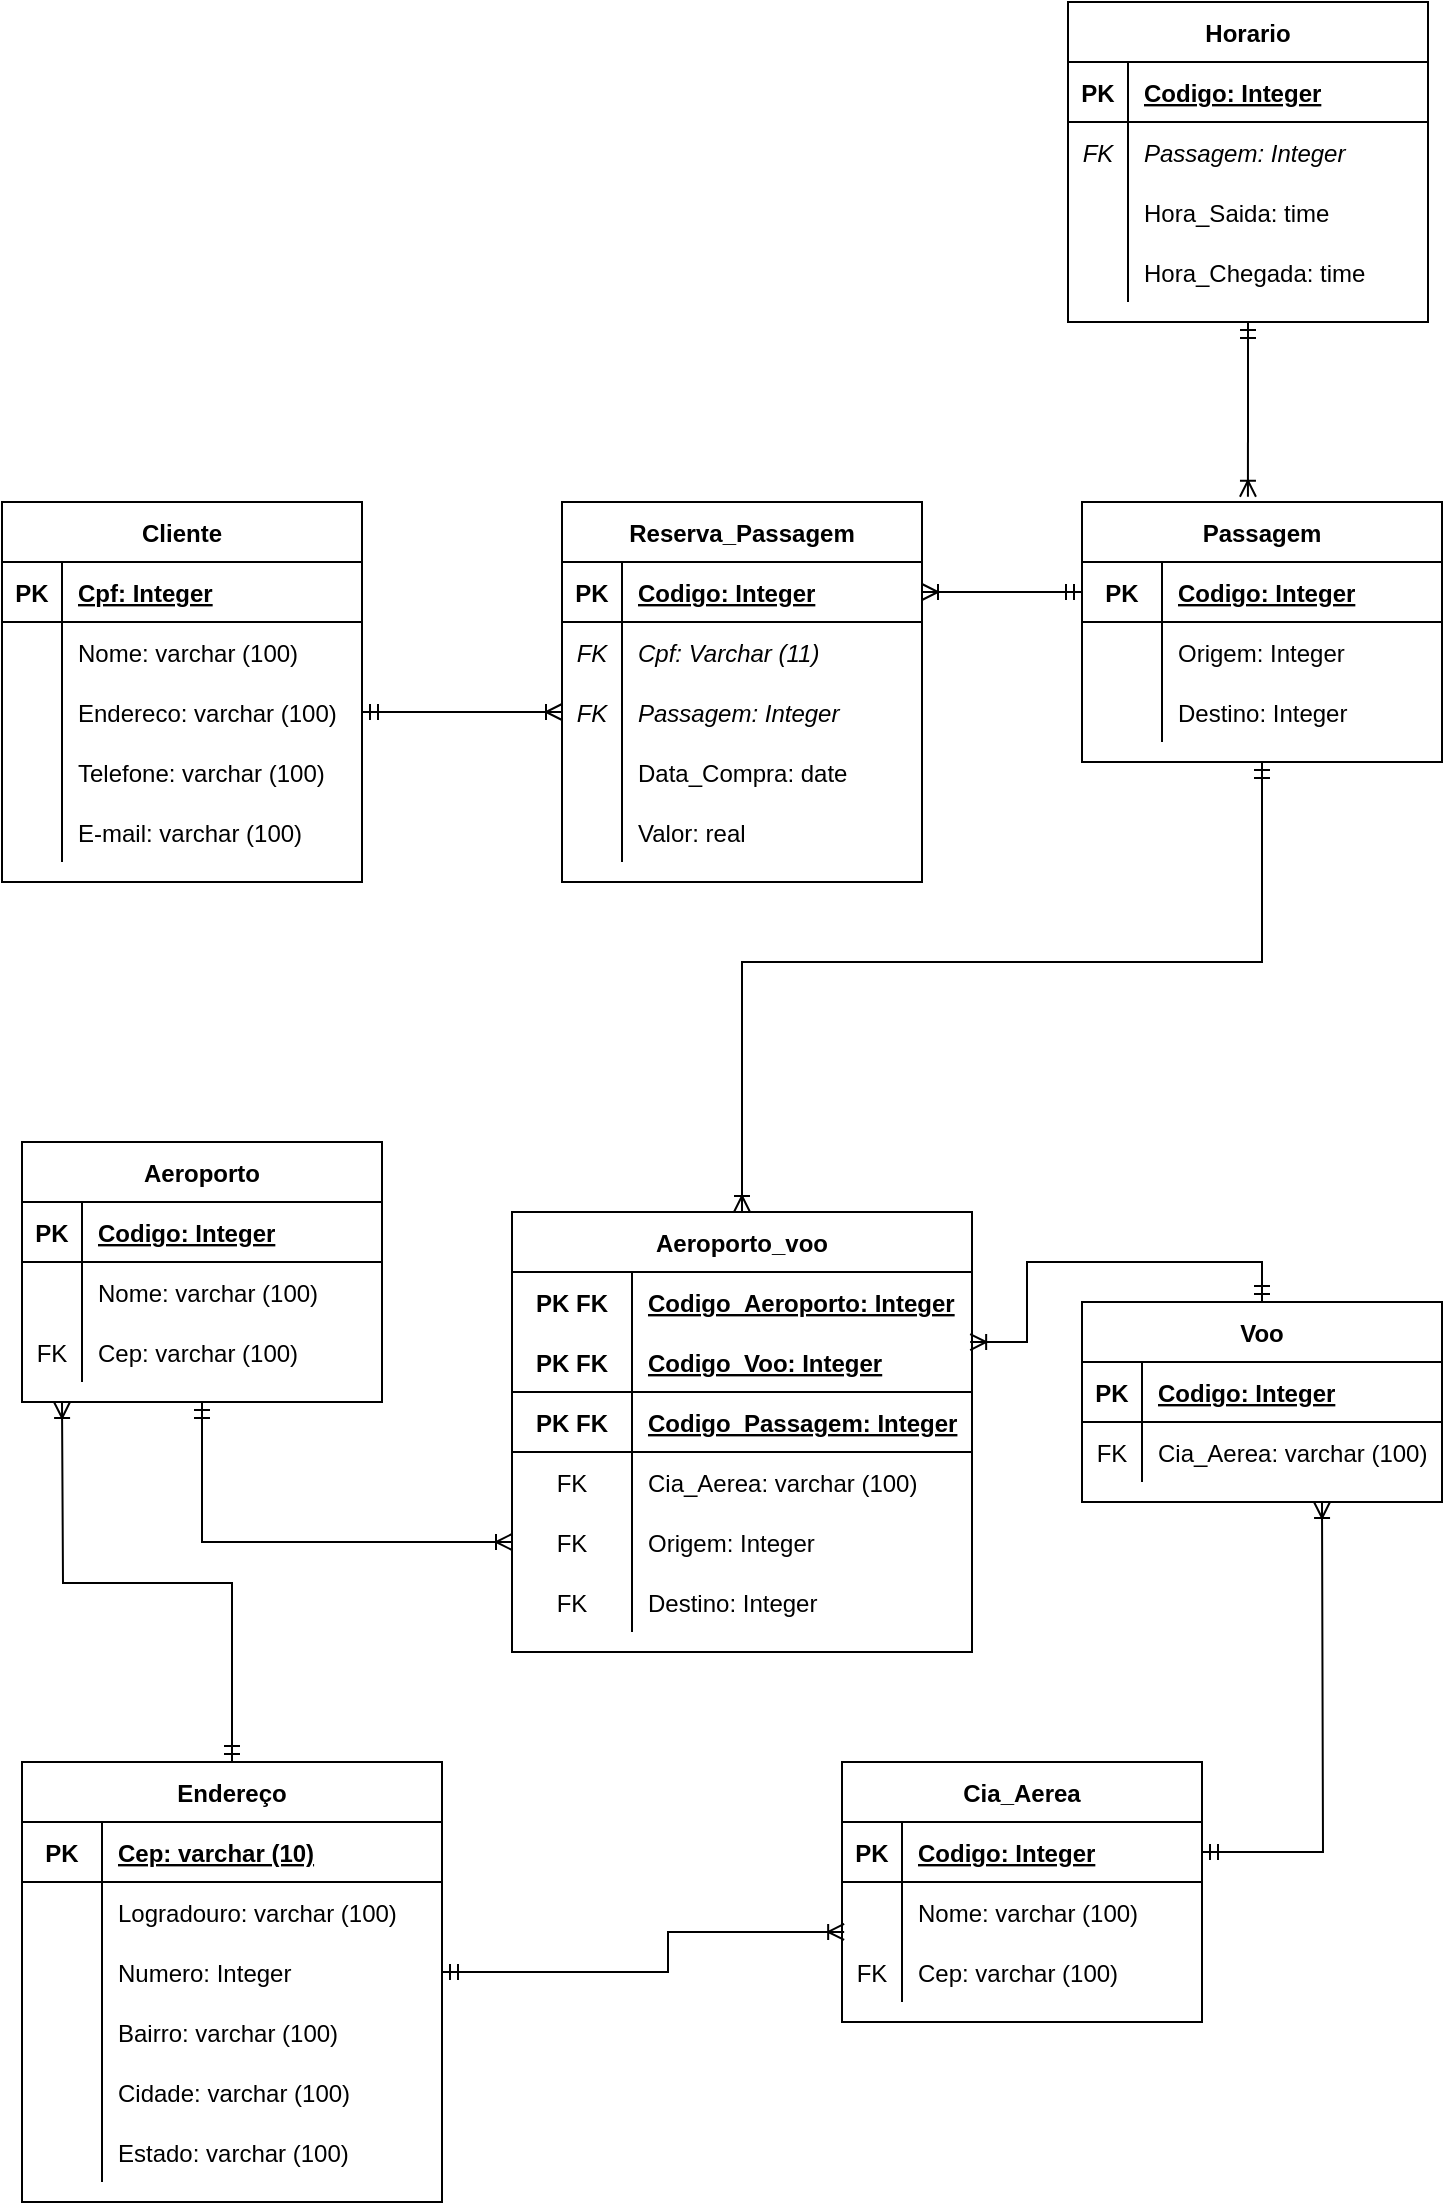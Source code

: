<mxfile version="14.2.7" type="device"><diagram id="qGP-fMp1mpoKf0gjPyIG" name="Page-1"><mxGraphModel dx="1769" dy="476" grid="1" gridSize="10" guides="1" tooltips="1" connect="1" arrows="1" fold="1" page="1" pageScale="1" pageWidth="827" pageHeight="1169" math="0" shadow="0"><root><mxCell id="0"/><mxCell id="1" parent="0"/><mxCell id="ndiNDIS5pH1Nnw9Eq-Rt-1" value="Cliente" style="shape=table;startSize=30;container=1;collapsible=1;childLayout=tableLayout;fixedRows=1;rowLines=0;fontStyle=1;align=center;resizeLast=1;" vertex="1" parent="1"><mxGeometry x="-793" y="300" width="180" height="190" as="geometry"/></mxCell><mxCell id="ndiNDIS5pH1Nnw9Eq-Rt-2" value="" style="shape=partialRectangle;collapsible=0;dropTarget=0;pointerEvents=0;fillColor=none;top=0;left=0;bottom=1;right=0;points=[[0,0.5],[1,0.5]];portConstraint=eastwest;" vertex="1" parent="ndiNDIS5pH1Nnw9Eq-Rt-1"><mxGeometry y="30" width="180" height="30" as="geometry"/></mxCell><mxCell id="ndiNDIS5pH1Nnw9Eq-Rt-3" value="PK" style="shape=partialRectangle;connectable=0;fillColor=none;top=0;left=0;bottom=0;right=0;fontStyle=1;overflow=hidden;" vertex="1" parent="ndiNDIS5pH1Nnw9Eq-Rt-2"><mxGeometry width="30" height="30" as="geometry"/></mxCell><mxCell id="ndiNDIS5pH1Nnw9Eq-Rt-4" value="Cpf: Integer" style="shape=partialRectangle;connectable=0;fillColor=none;top=0;left=0;bottom=0;right=0;align=left;spacingLeft=6;fontStyle=5;overflow=hidden;" vertex="1" parent="ndiNDIS5pH1Nnw9Eq-Rt-2"><mxGeometry x="30" width="150" height="30" as="geometry"/></mxCell><mxCell id="ndiNDIS5pH1Nnw9Eq-Rt-5" value="" style="shape=partialRectangle;collapsible=0;dropTarget=0;pointerEvents=0;fillColor=none;top=0;left=0;bottom=0;right=0;points=[[0,0.5],[1,0.5]];portConstraint=eastwest;" vertex="1" parent="ndiNDIS5pH1Nnw9Eq-Rt-1"><mxGeometry y="60" width="180" height="30" as="geometry"/></mxCell><mxCell id="ndiNDIS5pH1Nnw9Eq-Rt-6" value="" style="shape=partialRectangle;connectable=0;fillColor=none;top=0;left=0;bottom=0;right=0;editable=1;overflow=hidden;" vertex="1" parent="ndiNDIS5pH1Nnw9Eq-Rt-5"><mxGeometry width="30" height="30" as="geometry"/></mxCell><mxCell id="ndiNDIS5pH1Nnw9Eq-Rt-7" value="Nome: varchar (100)" style="shape=partialRectangle;connectable=0;fillColor=none;top=0;left=0;bottom=0;right=0;align=left;spacingLeft=6;overflow=hidden;" vertex="1" parent="ndiNDIS5pH1Nnw9Eq-Rt-5"><mxGeometry x="30" width="150" height="30" as="geometry"/></mxCell><mxCell id="ndiNDIS5pH1Nnw9Eq-Rt-8" value="" style="shape=partialRectangle;collapsible=0;dropTarget=0;pointerEvents=0;fillColor=none;top=0;left=0;bottom=0;right=0;points=[[0,0.5],[1,0.5]];portConstraint=eastwest;" vertex="1" parent="ndiNDIS5pH1Nnw9Eq-Rt-1"><mxGeometry y="90" width="180" height="30" as="geometry"/></mxCell><mxCell id="ndiNDIS5pH1Nnw9Eq-Rt-9" value="" style="shape=partialRectangle;connectable=0;fillColor=none;top=0;left=0;bottom=0;right=0;editable=1;overflow=hidden;" vertex="1" parent="ndiNDIS5pH1Nnw9Eq-Rt-8"><mxGeometry width="30" height="30" as="geometry"/></mxCell><mxCell id="ndiNDIS5pH1Nnw9Eq-Rt-10" value="Endereco: varchar (100)" style="shape=partialRectangle;connectable=0;fillColor=none;top=0;left=0;bottom=0;right=0;align=left;spacingLeft=6;overflow=hidden;" vertex="1" parent="ndiNDIS5pH1Nnw9Eq-Rt-8"><mxGeometry x="30" width="150" height="30" as="geometry"/></mxCell><mxCell id="ndiNDIS5pH1Nnw9Eq-Rt-11" value="" style="shape=partialRectangle;collapsible=0;dropTarget=0;pointerEvents=0;fillColor=none;top=0;left=0;bottom=0;right=0;points=[[0,0.5],[1,0.5]];portConstraint=eastwest;" vertex="1" parent="ndiNDIS5pH1Nnw9Eq-Rt-1"><mxGeometry y="120" width="180" height="30" as="geometry"/></mxCell><mxCell id="ndiNDIS5pH1Nnw9Eq-Rt-12" value="" style="shape=partialRectangle;connectable=0;fillColor=none;top=0;left=0;bottom=0;right=0;editable=1;overflow=hidden;" vertex="1" parent="ndiNDIS5pH1Nnw9Eq-Rt-11"><mxGeometry width="30" height="30" as="geometry"/></mxCell><mxCell id="ndiNDIS5pH1Nnw9Eq-Rt-13" value="Telefone: varchar (100)" style="shape=partialRectangle;connectable=0;fillColor=none;top=0;left=0;bottom=0;right=0;align=left;spacingLeft=6;overflow=hidden;" vertex="1" parent="ndiNDIS5pH1Nnw9Eq-Rt-11"><mxGeometry x="30" width="150" height="30" as="geometry"/></mxCell><mxCell id="ndiNDIS5pH1Nnw9Eq-Rt-14" value="" style="shape=partialRectangle;collapsible=0;dropTarget=0;pointerEvents=0;fillColor=none;top=0;left=0;bottom=0;right=0;points=[[0,0.5],[1,0.5]];portConstraint=eastwest;" vertex="1" parent="ndiNDIS5pH1Nnw9Eq-Rt-1"><mxGeometry y="150" width="180" height="30" as="geometry"/></mxCell><mxCell id="ndiNDIS5pH1Nnw9Eq-Rt-15" value="" style="shape=partialRectangle;connectable=0;fillColor=none;top=0;left=0;bottom=0;right=0;editable=1;overflow=hidden;" vertex="1" parent="ndiNDIS5pH1Nnw9Eq-Rt-14"><mxGeometry width="30" height="30" as="geometry"/></mxCell><mxCell id="ndiNDIS5pH1Nnw9Eq-Rt-16" value="E-mail: varchar (100)" style="shape=partialRectangle;connectable=0;fillColor=none;top=0;left=0;bottom=0;right=0;align=left;spacingLeft=6;overflow=hidden;" vertex="1" parent="ndiNDIS5pH1Nnw9Eq-Rt-14"><mxGeometry x="30" width="150" height="30" as="geometry"/></mxCell><mxCell id="ndiNDIS5pH1Nnw9Eq-Rt-17" value="Reserva_Passagem" style="shape=table;startSize=30;container=1;collapsible=1;childLayout=tableLayout;fixedRows=1;rowLines=0;fontStyle=1;align=center;resizeLast=1;" vertex="1" parent="1"><mxGeometry x="-513" y="300" width="180" height="190" as="geometry"/></mxCell><mxCell id="ndiNDIS5pH1Nnw9Eq-Rt-18" value="" style="shape=partialRectangle;collapsible=0;dropTarget=0;pointerEvents=0;fillColor=none;top=0;left=0;bottom=1;right=0;points=[[0,0.5],[1,0.5]];portConstraint=eastwest;" vertex="1" parent="ndiNDIS5pH1Nnw9Eq-Rt-17"><mxGeometry y="30" width="180" height="30" as="geometry"/></mxCell><mxCell id="ndiNDIS5pH1Nnw9Eq-Rt-19" value="PK" style="shape=partialRectangle;connectable=0;fillColor=none;top=0;left=0;bottom=0;right=0;fontStyle=1;overflow=hidden;" vertex="1" parent="ndiNDIS5pH1Nnw9Eq-Rt-18"><mxGeometry width="30" height="30" as="geometry"/></mxCell><mxCell id="ndiNDIS5pH1Nnw9Eq-Rt-20" value="Codigo: Integer" style="shape=partialRectangle;connectable=0;fillColor=none;top=0;left=0;bottom=0;right=0;align=left;spacingLeft=6;fontStyle=5;overflow=hidden;" vertex="1" parent="ndiNDIS5pH1Nnw9Eq-Rt-18"><mxGeometry x="30" width="150" height="30" as="geometry"/></mxCell><mxCell id="ndiNDIS5pH1Nnw9Eq-Rt-21" value="" style="shape=partialRectangle;collapsible=0;dropTarget=0;pointerEvents=0;fillColor=none;top=0;left=0;bottom=0;right=0;points=[[0,0.5],[1,0.5]];portConstraint=eastwest;" vertex="1" parent="ndiNDIS5pH1Nnw9Eq-Rt-17"><mxGeometry y="60" width="180" height="30" as="geometry"/></mxCell><mxCell id="ndiNDIS5pH1Nnw9Eq-Rt-22" value="FK" style="shape=partialRectangle;connectable=0;fillColor=none;top=0;left=0;bottom=0;right=0;editable=1;overflow=hidden;fontStyle=2" vertex="1" parent="ndiNDIS5pH1Nnw9Eq-Rt-21"><mxGeometry width="30" height="30" as="geometry"/></mxCell><mxCell id="ndiNDIS5pH1Nnw9Eq-Rt-23" value="Cpf: Varchar (11)" style="shape=partialRectangle;connectable=0;fillColor=none;top=0;left=0;bottom=0;right=0;align=left;spacingLeft=6;overflow=hidden;fontStyle=2" vertex="1" parent="ndiNDIS5pH1Nnw9Eq-Rt-21"><mxGeometry x="30" width="150" height="30" as="geometry"/></mxCell><mxCell id="ndiNDIS5pH1Nnw9Eq-Rt-24" value="" style="shape=partialRectangle;collapsible=0;dropTarget=0;pointerEvents=0;fillColor=none;top=0;left=0;bottom=0;right=0;points=[[0,0.5],[1,0.5]];portConstraint=eastwest;" vertex="1" parent="ndiNDIS5pH1Nnw9Eq-Rt-17"><mxGeometry y="90" width="180" height="30" as="geometry"/></mxCell><mxCell id="ndiNDIS5pH1Nnw9Eq-Rt-25" value="FK" style="shape=partialRectangle;connectable=0;fillColor=none;top=0;left=0;bottom=0;right=0;editable=1;overflow=hidden;fontStyle=2" vertex="1" parent="ndiNDIS5pH1Nnw9Eq-Rt-24"><mxGeometry width="30" height="30" as="geometry"/></mxCell><mxCell id="ndiNDIS5pH1Nnw9Eq-Rt-26" value="Passagem: Integer" style="shape=partialRectangle;connectable=0;fillColor=none;top=0;left=0;bottom=0;right=0;align=left;spacingLeft=6;overflow=hidden;fontStyle=2" vertex="1" parent="ndiNDIS5pH1Nnw9Eq-Rt-24"><mxGeometry x="30" width="150" height="30" as="geometry"/></mxCell><mxCell id="ndiNDIS5pH1Nnw9Eq-Rt-27" value="" style="shape=partialRectangle;collapsible=0;dropTarget=0;pointerEvents=0;fillColor=none;top=0;left=0;bottom=0;right=0;points=[[0,0.5],[1,0.5]];portConstraint=eastwest;" vertex="1" parent="ndiNDIS5pH1Nnw9Eq-Rt-17"><mxGeometry y="120" width="180" height="30" as="geometry"/></mxCell><mxCell id="ndiNDIS5pH1Nnw9Eq-Rt-28" value="" style="shape=partialRectangle;connectable=0;fillColor=none;top=0;left=0;bottom=0;right=0;editable=1;overflow=hidden;" vertex="1" parent="ndiNDIS5pH1Nnw9Eq-Rt-27"><mxGeometry width="30" height="30" as="geometry"/></mxCell><mxCell id="ndiNDIS5pH1Nnw9Eq-Rt-29" value="Data_Compra: date" style="shape=partialRectangle;connectable=0;fillColor=none;top=0;left=0;bottom=0;right=0;align=left;spacingLeft=6;overflow=hidden;" vertex="1" parent="ndiNDIS5pH1Nnw9Eq-Rt-27"><mxGeometry x="30" width="150" height="30" as="geometry"/></mxCell><mxCell id="ndiNDIS5pH1Nnw9Eq-Rt-30" value="" style="shape=partialRectangle;collapsible=0;dropTarget=0;pointerEvents=0;fillColor=none;top=0;left=0;bottom=0;right=0;points=[[0,0.5],[1,0.5]];portConstraint=eastwest;" vertex="1" parent="ndiNDIS5pH1Nnw9Eq-Rt-17"><mxGeometry y="150" width="180" height="30" as="geometry"/></mxCell><mxCell id="ndiNDIS5pH1Nnw9Eq-Rt-31" value="" style="shape=partialRectangle;connectable=0;fillColor=none;top=0;left=0;bottom=0;right=0;editable=1;overflow=hidden;" vertex="1" parent="ndiNDIS5pH1Nnw9Eq-Rt-30"><mxGeometry width="30" height="30" as="geometry"/></mxCell><mxCell id="ndiNDIS5pH1Nnw9Eq-Rt-32" value="Valor: real" style="shape=partialRectangle;connectable=0;fillColor=none;top=0;left=0;bottom=0;right=0;align=left;spacingLeft=6;overflow=hidden;" vertex="1" parent="ndiNDIS5pH1Nnw9Eq-Rt-30"><mxGeometry x="30" width="150" height="30" as="geometry"/></mxCell><mxCell id="ndiNDIS5pH1Nnw9Eq-Rt-34" value="Passagem" style="shape=table;startSize=30;container=1;collapsible=1;childLayout=tableLayout;fixedRows=1;rowLines=0;fontStyle=1;align=center;resizeLast=1;" vertex="1" parent="1"><mxGeometry x="-253" y="300" width="180" height="130" as="geometry"/></mxCell><mxCell id="ndiNDIS5pH1Nnw9Eq-Rt-35" value="" style="shape=partialRectangle;collapsible=0;dropTarget=0;pointerEvents=0;fillColor=none;top=0;left=0;bottom=1;right=0;points=[[0,0.5],[1,0.5]];portConstraint=eastwest;" vertex="1" parent="ndiNDIS5pH1Nnw9Eq-Rt-34"><mxGeometry y="30" width="180" height="30" as="geometry"/></mxCell><mxCell id="ndiNDIS5pH1Nnw9Eq-Rt-36" value="PK" style="shape=partialRectangle;connectable=0;fillColor=none;top=0;left=0;bottom=0;right=0;fontStyle=1;overflow=hidden;" vertex="1" parent="ndiNDIS5pH1Nnw9Eq-Rt-35"><mxGeometry width="40" height="30" as="geometry"/></mxCell><mxCell id="ndiNDIS5pH1Nnw9Eq-Rt-37" value="Codigo: Integer" style="shape=partialRectangle;connectable=0;fillColor=none;top=0;left=0;bottom=0;right=0;align=left;spacingLeft=6;fontStyle=5;overflow=hidden;" vertex="1" parent="ndiNDIS5pH1Nnw9Eq-Rt-35"><mxGeometry x="40" width="140" height="30" as="geometry"/></mxCell><mxCell id="ndiNDIS5pH1Nnw9Eq-Rt-188" value="" style="shape=partialRectangle;collapsible=0;dropTarget=0;pointerEvents=0;fillColor=none;top=0;left=0;bottom=0;right=0;points=[[0,0.5],[1,0.5]];portConstraint=eastwest;" vertex="1" parent="ndiNDIS5pH1Nnw9Eq-Rt-34"><mxGeometry y="60" width="180" height="30" as="geometry"/></mxCell><mxCell id="ndiNDIS5pH1Nnw9Eq-Rt-189" value="" style="shape=partialRectangle;connectable=0;fillColor=none;top=0;left=0;bottom=0;right=0;editable=1;overflow=hidden;fontStyle=3" vertex="1" parent="ndiNDIS5pH1Nnw9Eq-Rt-188"><mxGeometry width="40" height="30" as="geometry"/></mxCell><mxCell id="ndiNDIS5pH1Nnw9Eq-Rt-190" value="Origem: Integer" style="shape=partialRectangle;connectable=0;fillColor=none;top=0;left=0;bottom=0;right=0;align=left;spacingLeft=6;overflow=hidden;fontStyle=0" vertex="1" parent="ndiNDIS5pH1Nnw9Eq-Rt-188"><mxGeometry x="40" width="140" height="30" as="geometry"/></mxCell><mxCell id="ndiNDIS5pH1Nnw9Eq-Rt-191" value="" style="shape=partialRectangle;collapsible=0;dropTarget=0;pointerEvents=0;fillColor=none;top=0;left=0;bottom=0;right=0;points=[[0,0.5],[1,0.5]];portConstraint=eastwest;" vertex="1" parent="ndiNDIS5pH1Nnw9Eq-Rt-34"><mxGeometry y="90" width="180" height="30" as="geometry"/></mxCell><mxCell id="ndiNDIS5pH1Nnw9Eq-Rt-192" value="" style="shape=partialRectangle;connectable=0;fillColor=none;top=0;left=0;bottom=0;right=0;editable=1;overflow=hidden;fontStyle=3" vertex="1" parent="ndiNDIS5pH1Nnw9Eq-Rt-191"><mxGeometry width="40" height="30" as="geometry"/></mxCell><mxCell id="ndiNDIS5pH1Nnw9Eq-Rt-193" value="Destino: Integer" style="shape=partialRectangle;connectable=0;fillColor=none;top=0;left=0;bottom=0;right=0;align=left;spacingLeft=6;overflow=hidden;fontStyle=0" vertex="1" parent="ndiNDIS5pH1Nnw9Eq-Rt-191"><mxGeometry x="40" width="140" height="30" as="geometry"/></mxCell><mxCell id="ndiNDIS5pH1Nnw9Eq-Rt-186" style="edgeStyle=orthogonalEdgeStyle;rounded=0;orthogonalLoop=1;jettySize=auto;html=1;exitX=0.5;exitY=1;exitDx=0;exitDy=0;entryX=0.461;entryY=-0.02;entryDx=0;entryDy=0;entryPerimeter=0;startArrow=ERmandOne;startFill=0;endArrow=ERoneToMany;endFill=0;" edge="1" parent="1" source="ndiNDIS5pH1Nnw9Eq-Rt-41" target="ndiNDIS5pH1Nnw9Eq-Rt-34"><mxGeometry relative="1" as="geometry"/></mxCell><mxCell id="ndiNDIS5pH1Nnw9Eq-Rt-41" value="Horario" style="shape=table;startSize=30;container=1;collapsible=1;childLayout=tableLayout;fixedRows=1;rowLines=0;fontStyle=1;align=center;resizeLast=1;" vertex="1" parent="1"><mxGeometry x="-260" y="50" width="180" height="160" as="geometry"/></mxCell><mxCell id="ndiNDIS5pH1Nnw9Eq-Rt-42" value="" style="shape=partialRectangle;collapsible=0;dropTarget=0;pointerEvents=0;fillColor=none;top=0;left=0;bottom=1;right=0;points=[[0,0.5],[1,0.5]];portConstraint=eastwest;" vertex="1" parent="ndiNDIS5pH1Nnw9Eq-Rt-41"><mxGeometry y="30" width="180" height="30" as="geometry"/></mxCell><mxCell id="ndiNDIS5pH1Nnw9Eq-Rt-43" value="PK" style="shape=partialRectangle;connectable=0;fillColor=none;top=0;left=0;bottom=0;right=0;fontStyle=1;overflow=hidden;" vertex="1" parent="ndiNDIS5pH1Nnw9Eq-Rt-42"><mxGeometry width="30" height="30" as="geometry"/></mxCell><mxCell id="ndiNDIS5pH1Nnw9Eq-Rt-44" value="Codigo: Integer" style="shape=partialRectangle;connectable=0;fillColor=none;top=0;left=0;bottom=0;right=0;align=left;spacingLeft=6;fontStyle=5;overflow=hidden;" vertex="1" parent="ndiNDIS5pH1Nnw9Eq-Rt-42"><mxGeometry x="30" width="150" height="30" as="geometry"/></mxCell><mxCell id="ndiNDIS5pH1Nnw9Eq-Rt-45" value="" style="shape=partialRectangle;collapsible=0;dropTarget=0;pointerEvents=0;fillColor=none;top=0;left=0;bottom=0;right=0;points=[[0,0.5],[1,0.5]];portConstraint=eastwest;" vertex="1" parent="ndiNDIS5pH1Nnw9Eq-Rt-41"><mxGeometry y="60" width="180" height="30" as="geometry"/></mxCell><mxCell id="ndiNDIS5pH1Nnw9Eq-Rt-46" value="FK" style="shape=partialRectangle;connectable=0;fillColor=none;top=0;left=0;bottom=0;right=0;editable=1;overflow=hidden;fontStyle=2" vertex="1" parent="ndiNDIS5pH1Nnw9Eq-Rt-45"><mxGeometry width="30" height="30" as="geometry"/></mxCell><mxCell id="ndiNDIS5pH1Nnw9Eq-Rt-47" value="Passagem: Integer" style="shape=partialRectangle;connectable=0;fillColor=none;top=0;left=0;bottom=0;right=0;align=left;spacingLeft=6;overflow=hidden;fontStyle=2" vertex="1" parent="ndiNDIS5pH1Nnw9Eq-Rt-45"><mxGeometry x="30" width="150" height="30" as="geometry"/></mxCell><mxCell id="ndiNDIS5pH1Nnw9Eq-Rt-48" value="" style="shape=partialRectangle;collapsible=0;dropTarget=0;pointerEvents=0;fillColor=none;top=0;left=0;bottom=0;right=0;points=[[0,0.5],[1,0.5]];portConstraint=eastwest;" vertex="1" parent="ndiNDIS5pH1Nnw9Eq-Rt-41"><mxGeometry y="90" width="180" height="30" as="geometry"/></mxCell><mxCell id="ndiNDIS5pH1Nnw9Eq-Rt-49" value="" style="shape=partialRectangle;connectable=0;fillColor=none;top=0;left=0;bottom=0;right=0;editable=1;overflow=hidden;" vertex="1" parent="ndiNDIS5pH1Nnw9Eq-Rt-48"><mxGeometry width="30" height="30" as="geometry"/></mxCell><mxCell id="ndiNDIS5pH1Nnw9Eq-Rt-50" value="Hora_Saida: time" style="shape=partialRectangle;connectable=0;fillColor=none;top=0;left=0;bottom=0;right=0;align=left;spacingLeft=6;overflow=hidden;" vertex="1" parent="ndiNDIS5pH1Nnw9Eq-Rt-48"><mxGeometry x="30" width="150" height="30" as="geometry"/></mxCell><mxCell id="ndiNDIS5pH1Nnw9Eq-Rt-51" value="" style="shape=partialRectangle;collapsible=0;dropTarget=0;pointerEvents=0;fillColor=none;top=0;left=0;bottom=0;right=0;points=[[0,0.5],[1,0.5]];portConstraint=eastwest;" vertex="1" parent="ndiNDIS5pH1Nnw9Eq-Rt-41"><mxGeometry y="120" width="180" height="30" as="geometry"/></mxCell><mxCell id="ndiNDIS5pH1Nnw9Eq-Rt-52" value="" style="shape=partialRectangle;connectable=0;fillColor=none;top=0;left=0;bottom=0;right=0;editable=1;overflow=hidden;" vertex="1" parent="ndiNDIS5pH1Nnw9Eq-Rt-51"><mxGeometry width="30" height="30" as="geometry"/></mxCell><mxCell id="ndiNDIS5pH1Nnw9Eq-Rt-53" value="Hora_Chegada: time" style="shape=partialRectangle;connectable=0;fillColor=none;top=0;left=0;bottom=0;right=0;align=left;spacingLeft=6;overflow=hidden;" vertex="1" parent="ndiNDIS5pH1Nnw9Eq-Rt-51"><mxGeometry x="30" width="150" height="30" as="geometry"/></mxCell><mxCell id="ndiNDIS5pH1Nnw9Eq-Rt-130" style="edgeStyle=orthogonalEdgeStyle;rounded=0;orthogonalLoop=1;jettySize=auto;html=1;entryX=0;entryY=0.5;entryDx=0;entryDy=0;startArrow=ERmandOne;startFill=0;endArrow=ERoneToMany;endFill=0;" edge="1" parent="1" source="ndiNDIS5pH1Nnw9Eq-Rt-56" target="ndiNDIS5pH1Nnw9Eq-Rt-124"><mxGeometry relative="1" as="geometry"/></mxCell><mxCell id="ndiNDIS5pH1Nnw9Eq-Rt-56" value="Aeroporto" style="shape=table;startSize=30;container=1;collapsible=1;childLayout=tableLayout;fixedRows=1;rowLines=0;fontStyle=1;align=center;resizeLast=1;" vertex="1" parent="1"><mxGeometry x="-783" y="620" width="180" height="130" as="geometry"/></mxCell><mxCell id="ndiNDIS5pH1Nnw9Eq-Rt-57" value="" style="shape=partialRectangle;collapsible=0;dropTarget=0;pointerEvents=0;fillColor=none;top=0;left=0;bottom=1;right=0;points=[[0,0.5],[1,0.5]];portConstraint=eastwest;" vertex="1" parent="ndiNDIS5pH1Nnw9Eq-Rt-56"><mxGeometry y="30" width="180" height="30" as="geometry"/></mxCell><mxCell id="ndiNDIS5pH1Nnw9Eq-Rt-58" value="PK" style="shape=partialRectangle;connectable=0;fillColor=none;top=0;left=0;bottom=0;right=0;fontStyle=1;overflow=hidden;" vertex="1" parent="ndiNDIS5pH1Nnw9Eq-Rt-57"><mxGeometry width="30" height="30" as="geometry"/></mxCell><mxCell id="ndiNDIS5pH1Nnw9Eq-Rt-59" value="Codigo: Integer" style="shape=partialRectangle;connectable=0;fillColor=none;top=0;left=0;bottom=0;right=0;align=left;spacingLeft=6;fontStyle=5;overflow=hidden;" vertex="1" parent="ndiNDIS5pH1Nnw9Eq-Rt-57"><mxGeometry x="30" width="150" height="30" as="geometry"/></mxCell><mxCell id="ndiNDIS5pH1Nnw9Eq-Rt-60" value="" style="shape=partialRectangle;collapsible=0;dropTarget=0;pointerEvents=0;fillColor=none;top=0;left=0;bottom=0;right=0;points=[[0,0.5],[1,0.5]];portConstraint=eastwest;" vertex="1" parent="ndiNDIS5pH1Nnw9Eq-Rt-56"><mxGeometry y="60" width="180" height="30" as="geometry"/></mxCell><mxCell id="ndiNDIS5pH1Nnw9Eq-Rt-61" value="" style="shape=partialRectangle;connectable=0;fillColor=none;top=0;left=0;bottom=0;right=0;editable=1;overflow=hidden;" vertex="1" parent="ndiNDIS5pH1Nnw9Eq-Rt-60"><mxGeometry width="30" height="30" as="geometry"/></mxCell><mxCell id="ndiNDIS5pH1Nnw9Eq-Rt-62" value="Nome: varchar (100)" style="shape=partialRectangle;connectable=0;fillColor=none;top=0;left=0;bottom=0;right=0;align=left;spacingLeft=6;overflow=hidden;" vertex="1" parent="ndiNDIS5pH1Nnw9Eq-Rt-60"><mxGeometry x="30" width="150" height="30" as="geometry"/></mxCell><mxCell id="ndiNDIS5pH1Nnw9Eq-Rt-63" value="" style="shape=partialRectangle;collapsible=0;dropTarget=0;pointerEvents=0;fillColor=none;top=0;left=0;bottom=0;right=0;points=[[0,0.5],[1,0.5]];portConstraint=eastwest;" vertex="1" parent="ndiNDIS5pH1Nnw9Eq-Rt-56"><mxGeometry y="90" width="180" height="30" as="geometry"/></mxCell><mxCell id="ndiNDIS5pH1Nnw9Eq-Rt-64" value="FK" style="shape=partialRectangle;connectable=0;fillColor=none;top=0;left=0;bottom=0;right=0;editable=1;overflow=hidden;" vertex="1" parent="ndiNDIS5pH1Nnw9Eq-Rt-63"><mxGeometry width="30" height="30" as="geometry"/></mxCell><mxCell id="ndiNDIS5pH1Nnw9Eq-Rt-65" value="Cep: varchar (100)" style="shape=partialRectangle;connectable=0;fillColor=none;top=0;left=0;bottom=0;right=0;align=left;spacingLeft=6;overflow=hidden;" vertex="1" parent="ndiNDIS5pH1Nnw9Eq-Rt-63"><mxGeometry x="30" width="150" height="30" as="geometry"/></mxCell><mxCell id="ndiNDIS5pH1Nnw9Eq-Rt-83" value="Voo" style="shape=table;startSize=30;container=1;collapsible=1;childLayout=tableLayout;fixedRows=1;rowLines=0;fontStyle=1;align=center;resizeLast=1;" vertex="1" parent="1"><mxGeometry x="-253" y="700" width="180" height="100" as="geometry"/></mxCell><mxCell id="ndiNDIS5pH1Nnw9Eq-Rt-84" value="" style="shape=partialRectangle;collapsible=0;dropTarget=0;pointerEvents=0;fillColor=none;top=0;left=0;bottom=1;right=0;points=[[0,0.5],[1,0.5]];portConstraint=eastwest;" vertex="1" parent="ndiNDIS5pH1Nnw9Eq-Rt-83"><mxGeometry y="30" width="180" height="30" as="geometry"/></mxCell><mxCell id="ndiNDIS5pH1Nnw9Eq-Rt-85" value="PK" style="shape=partialRectangle;connectable=0;fillColor=none;top=0;left=0;bottom=0;right=0;fontStyle=1;overflow=hidden;" vertex="1" parent="ndiNDIS5pH1Nnw9Eq-Rt-84"><mxGeometry width="30" height="30" as="geometry"/></mxCell><mxCell id="ndiNDIS5pH1Nnw9Eq-Rt-86" value="Codigo: Integer" style="shape=partialRectangle;connectable=0;fillColor=none;top=0;left=0;bottom=0;right=0;align=left;spacingLeft=6;fontStyle=5;overflow=hidden;" vertex="1" parent="ndiNDIS5pH1Nnw9Eq-Rt-84"><mxGeometry x="30" width="150" height="30" as="geometry"/></mxCell><mxCell id="ndiNDIS5pH1Nnw9Eq-Rt-87" value="" style="shape=partialRectangle;collapsible=0;dropTarget=0;pointerEvents=0;fillColor=none;top=0;left=0;bottom=0;right=0;points=[[0,0.5],[1,0.5]];portConstraint=eastwest;" vertex="1" parent="ndiNDIS5pH1Nnw9Eq-Rt-83"><mxGeometry y="60" width="180" height="30" as="geometry"/></mxCell><mxCell id="ndiNDIS5pH1Nnw9Eq-Rt-88" value="FK" style="shape=partialRectangle;connectable=0;fillColor=none;top=0;left=0;bottom=0;right=0;editable=1;overflow=hidden;" vertex="1" parent="ndiNDIS5pH1Nnw9Eq-Rt-87"><mxGeometry width="30" height="30" as="geometry"/></mxCell><mxCell id="ndiNDIS5pH1Nnw9Eq-Rt-89" value="Cia_Aerea: varchar (100)" style="shape=partialRectangle;connectable=0;fillColor=none;top=0;left=0;bottom=0;right=0;align=left;spacingLeft=6;overflow=hidden;" vertex="1" parent="ndiNDIS5pH1Nnw9Eq-Rt-87"><mxGeometry x="30" width="150" height="30" as="geometry"/></mxCell><mxCell id="ndiNDIS5pH1Nnw9Eq-Rt-96" style="edgeStyle=orthogonalEdgeStyle;rounded=0;orthogonalLoop=1;jettySize=auto;html=1;exitX=1;exitY=0.5;exitDx=0;exitDy=0;entryX=0;entryY=0.5;entryDx=0;entryDy=0;startArrow=ERmandOne;startFill=0;endArrow=ERoneToMany;endFill=0;" edge="1" parent="1" source="ndiNDIS5pH1Nnw9Eq-Rt-8" target="ndiNDIS5pH1Nnw9Eq-Rt-24"><mxGeometry relative="1" as="geometry"/></mxCell><mxCell id="ndiNDIS5pH1Nnw9Eq-Rt-97" style="edgeStyle=orthogonalEdgeStyle;rounded=0;orthogonalLoop=1;jettySize=auto;html=1;entryX=1;entryY=0.5;entryDx=0;entryDy=0;startArrow=ERmandOne;startFill=0;endArrow=ERoneToMany;endFill=0;" edge="1" parent="1" source="ndiNDIS5pH1Nnw9Eq-Rt-35" target="ndiNDIS5pH1Nnw9Eq-Rt-18"><mxGeometry relative="1" as="geometry"/></mxCell><mxCell id="ndiNDIS5pH1Nnw9Eq-Rt-194" style="edgeStyle=orthogonalEdgeStyle;rounded=0;orthogonalLoop=1;jettySize=auto;html=1;entryX=0.5;entryY=1;entryDx=0;entryDy=0;startArrow=ERoneToMany;startFill=0;endArrow=ERmandOne;endFill=0;" edge="1" parent="1" source="ndiNDIS5pH1Nnw9Eq-Rt-114" target="ndiNDIS5pH1Nnw9Eq-Rt-34"><mxGeometry relative="1" as="geometry"><Array as="points"><mxPoint x="-423" y="530"/><mxPoint x="-163" y="530"/></Array></mxGeometry></mxCell><mxCell id="ndiNDIS5pH1Nnw9Eq-Rt-114" value="Aeroporto_voo" style="shape=table;startSize=30;container=1;collapsible=1;childLayout=tableLayout;fixedRows=1;rowLines=0;fontStyle=1;align=center;resizeLast=1;" vertex="1" parent="1"><mxGeometry x="-538" y="655" width="230" height="220" as="geometry"/></mxCell><mxCell id="ndiNDIS5pH1Nnw9Eq-Rt-115" value="" style="shape=partialRectangle;collapsible=0;dropTarget=0;pointerEvents=0;fillColor=none;top=0;left=0;bottom=0;right=0;points=[[0,0.5],[1,0.5]];portConstraint=eastwest;" vertex="1" parent="ndiNDIS5pH1Nnw9Eq-Rt-114"><mxGeometry y="30" width="230" height="30" as="geometry"/></mxCell><mxCell id="ndiNDIS5pH1Nnw9Eq-Rt-116" value="PK FK" style="shape=partialRectangle;connectable=0;fillColor=none;top=0;left=0;bottom=0;right=0;fontStyle=1;overflow=hidden;" vertex="1" parent="ndiNDIS5pH1Nnw9Eq-Rt-115"><mxGeometry width="60" height="30" as="geometry"/></mxCell><mxCell id="ndiNDIS5pH1Nnw9Eq-Rt-117" value="Codigo_Aeroporto: Integer" style="shape=partialRectangle;connectable=0;fillColor=none;top=0;left=0;bottom=0;right=0;align=left;spacingLeft=6;fontStyle=5;overflow=hidden;" vertex="1" parent="ndiNDIS5pH1Nnw9Eq-Rt-115"><mxGeometry x="60" width="170" height="30" as="geometry"/></mxCell><mxCell id="ndiNDIS5pH1Nnw9Eq-Rt-118" value="" style="shape=partialRectangle;collapsible=0;dropTarget=0;pointerEvents=0;fillColor=none;top=0;left=0;bottom=1;right=0;points=[[0,0.5],[1,0.5]];portConstraint=eastwest;" vertex="1" parent="ndiNDIS5pH1Nnw9Eq-Rt-114"><mxGeometry y="60" width="230" height="30" as="geometry"/></mxCell><mxCell id="ndiNDIS5pH1Nnw9Eq-Rt-119" value="PK FK" style="shape=partialRectangle;connectable=0;fillColor=none;top=0;left=0;bottom=0;right=0;fontStyle=1;overflow=hidden;" vertex="1" parent="ndiNDIS5pH1Nnw9Eq-Rt-118"><mxGeometry width="60" height="30" as="geometry"/></mxCell><mxCell id="ndiNDIS5pH1Nnw9Eq-Rt-120" value="Codigo_Voo: Integer" style="shape=partialRectangle;connectable=0;fillColor=none;top=0;left=0;bottom=0;right=0;align=left;spacingLeft=6;fontStyle=5;overflow=hidden;" vertex="1" parent="ndiNDIS5pH1Nnw9Eq-Rt-118"><mxGeometry x="60" width="170" height="30" as="geometry"/></mxCell><mxCell id="ndiNDIS5pH1Nnw9Eq-Rt-195" value="" style="shape=partialRectangle;collapsible=0;dropTarget=0;pointerEvents=0;fillColor=none;top=0;left=0;bottom=1;right=0;points=[[0,0.5],[1,0.5]];portConstraint=eastwest;" vertex="1" parent="ndiNDIS5pH1Nnw9Eq-Rt-114"><mxGeometry y="90" width="230" height="30" as="geometry"/></mxCell><mxCell id="ndiNDIS5pH1Nnw9Eq-Rt-196" value="PK FK" style="shape=partialRectangle;connectable=0;fillColor=none;top=0;left=0;bottom=0;right=0;fontStyle=1;overflow=hidden;" vertex="1" parent="ndiNDIS5pH1Nnw9Eq-Rt-195"><mxGeometry width="60" height="30" as="geometry"/></mxCell><mxCell id="ndiNDIS5pH1Nnw9Eq-Rt-197" value="Codigo_Passagem: Integer" style="shape=partialRectangle;connectable=0;fillColor=none;top=0;left=0;bottom=0;right=0;align=left;spacingLeft=6;fontStyle=5;overflow=hidden;" vertex="1" parent="ndiNDIS5pH1Nnw9Eq-Rt-195"><mxGeometry x="60" width="170" height="30" as="geometry"/></mxCell><mxCell id="ndiNDIS5pH1Nnw9Eq-Rt-121" value="" style="shape=partialRectangle;collapsible=0;dropTarget=0;pointerEvents=0;fillColor=none;top=0;left=0;bottom=0;right=0;points=[[0,0.5],[1,0.5]];portConstraint=eastwest;" vertex="1" parent="ndiNDIS5pH1Nnw9Eq-Rt-114"><mxGeometry y="120" width="230" height="30" as="geometry"/></mxCell><mxCell id="ndiNDIS5pH1Nnw9Eq-Rt-122" value="FK" style="shape=partialRectangle;connectable=0;fillColor=none;top=0;left=0;bottom=0;right=0;editable=1;overflow=hidden;" vertex="1" parent="ndiNDIS5pH1Nnw9Eq-Rt-121"><mxGeometry width="60" height="30" as="geometry"/></mxCell><mxCell id="ndiNDIS5pH1Nnw9Eq-Rt-123" value="Cia_Aerea: varchar (100)" style="shape=partialRectangle;connectable=0;fillColor=none;top=0;left=0;bottom=0;right=0;align=left;spacingLeft=6;overflow=hidden;" vertex="1" parent="ndiNDIS5pH1Nnw9Eq-Rt-121"><mxGeometry x="60" width="170" height="30" as="geometry"/></mxCell><mxCell id="ndiNDIS5pH1Nnw9Eq-Rt-124" value="" style="shape=partialRectangle;collapsible=0;dropTarget=0;pointerEvents=0;fillColor=none;top=0;left=0;bottom=0;right=0;points=[[0,0.5],[1,0.5]];portConstraint=eastwest;" vertex="1" parent="ndiNDIS5pH1Nnw9Eq-Rt-114"><mxGeometry y="150" width="230" height="30" as="geometry"/></mxCell><mxCell id="ndiNDIS5pH1Nnw9Eq-Rt-125" value="FK" style="shape=partialRectangle;connectable=0;fillColor=none;top=0;left=0;bottom=0;right=0;editable=1;overflow=hidden;" vertex="1" parent="ndiNDIS5pH1Nnw9Eq-Rt-124"><mxGeometry width="60" height="30" as="geometry"/></mxCell><mxCell id="ndiNDIS5pH1Nnw9Eq-Rt-126" value="Origem: Integer" style="shape=partialRectangle;connectable=0;fillColor=none;top=0;left=0;bottom=0;right=0;align=left;spacingLeft=6;overflow=hidden;" vertex="1" parent="ndiNDIS5pH1Nnw9Eq-Rt-124"><mxGeometry x="60" width="170" height="30" as="geometry"/></mxCell><mxCell id="ndiNDIS5pH1Nnw9Eq-Rt-127" value="" style="shape=partialRectangle;collapsible=0;dropTarget=0;pointerEvents=0;fillColor=none;top=0;left=0;bottom=0;right=0;points=[[0,0.5],[1,0.5]];portConstraint=eastwest;" vertex="1" parent="ndiNDIS5pH1Nnw9Eq-Rt-114"><mxGeometry y="180" width="230" height="30" as="geometry"/></mxCell><mxCell id="ndiNDIS5pH1Nnw9Eq-Rt-128" value="FK" style="shape=partialRectangle;connectable=0;fillColor=none;top=0;left=0;bottom=0;right=0;editable=1;overflow=hidden;" vertex="1" parent="ndiNDIS5pH1Nnw9Eq-Rt-127"><mxGeometry width="60" height="30" as="geometry"/></mxCell><mxCell id="ndiNDIS5pH1Nnw9Eq-Rt-129" value="Destino: Integer" style="shape=partialRectangle;connectable=0;fillColor=none;top=0;left=0;bottom=0;right=0;align=left;spacingLeft=6;overflow=hidden;" vertex="1" parent="ndiNDIS5pH1Nnw9Eq-Rt-127"><mxGeometry x="60" width="170" height="30" as="geometry"/></mxCell><mxCell id="ndiNDIS5pH1Nnw9Eq-Rt-133" style="edgeStyle=orthogonalEdgeStyle;rounded=0;orthogonalLoop=1;jettySize=auto;html=1;entryX=0.996;entryY=1.167;entryDx=0;entryDy=0;entryPerimeter=0;startArrow=ERmandOne;startFill=0;endArrow=ERoneToMany;endFill=0;exitX=0.5;exitY=0;exitDx=0;exitDy=0;" edge="1" parent="1" source="ndiNDIS5pH1Nnw9Eq-Rt-83" target="ndiNDIS5pH1Nnw9Eq-Rt-115"><mxGeometry relative="1" as="geometry"><mxPoint x="-253" y="805" as="sourcePoint"/></mxGeometry></mxCell><mxCell id="ndiNDIS5pH1Nnw9Eq-Rt-156" style="edgeStyle=orthogonalEdgeStyle;rounded=0;orthogonalLoop=1;jettySize=auto;html=1;startArrow=ERmandOne;startFill=0;endArrow=ERoneToMany;endFill=0;" edge="1" parent="1" source="ndiNDIS5pH1Nnw9Eq-Rt-134"><mxGeometry relative="1" as="geometry"><mxPoint x="-763" y="750" as="targetPoint"/></mxGeometry></mxCell><mxCell id="ndiNDIS5pH1Nnw9Eq-Rt-134" value="Endereço" style="shape=table;startSize=30;container=1;collapsible=1;childLayout=tableLayout;fixedRows=1;rowLines=0;fontStyle=1;align=center;resizeLast=1;" vertex="1" parent="1"><mxGeometry x="-783" y="930" width="210" height="220" as="geometry"/></mxCell><mxCell id="ndiNDIS5pH1Nnw9Eq-Rt-135" value="" style="shape=partialRectangle;collapsible=0;dropTarget=0;pointerEvents=0;fillColor=none;top=0;left=0;bottom=1;right=0;points=[[0,0.5],[1,0.5]];portConstraint=eastwest;" vertex="1" parent="ndiNDIS5pH1Nnw9Eq-Rt-134"><mxGeometry y="30" width="210" height="30" as="geometry"/></mxCell><mxCell id="ndiNDIS5pH1Nnw9Eq-Rt-136" value="PK" style="shape=partialRectangle;connectable=0;fillColor=none;top=0;left=0;bottom=0;right=0;fontStyle=1;overflow=hidden;" vertex="1" parent="ndiNDIS5pH1Nnw9Eq-Rt-135"><mxGeometry width="40" height="30" as="geometry"/></mxCell><mxCell id="ndiNDIS5pH1Nnw9Eq-Rt-137" value="Cep: varchar (10)" style="shape=partialRectangle;connectable=0;fillColor=none;top=0;left=0;bottom=0;right=0;align=left;spacingLeft=6;fontStyle=5;overflow=hidden;" vertex="1" parent="ndiNDIS5pH1Nnw9Eq-Rt-135"><mxGeometry x="40" width="170" height="30" as="geometry"/></mxCell><mxCell id="ndiNDIS5pH1Nnw9Eq-Rt-138" value="" style="shape=partialRectangle;collapsible=0;dropTarget=0;pointerEvents=0;fillColor=none;top=0;left=0;bottom=0;right=0;points=[[0,0.5],[1,0.5]];portConstraint=eastwest;" vertex="1" parent="ndiNDIS5pH1Nnw9Eq-Rt-134"><mxGeometry y="60" width="210" height="30" as="geometry"/></mxCell><mxCell id="ndiNDIS5pH1Nnw9Eq-Rt-139" value="" style="shape=partialRectangle;connectable=0;fillColor=none;top=0;left=0;bottom=0;right=0;editable=1;overflow=hidden;" vertex="1" parent="ndiNDIS5pH1Nnw9Eq-Rt-138"><mxGeometry width="40" height="30" as="geometry"/></mxCell><mxCell id="ndiNDIS5pH1Nnw9Eq-Rt-140" value="Logradouro: varchar (100)" style="shape=partialRectangle;connectable=0;fillColor=none;top=0;left=0;bottom=0;right=0;align=left;spacingLeft=6;overflow=hidden;" vertex="1" parent="ndiNDIS5pH1Nnw9Eq-Rt-138"><mxGeometry x="40" width="170" height="30" as="geometry"/></mxCell><mxCell id="ndiNDIS5pH1Nnw9Eq-Rt-141" value="" style="shape=partialRectangle;collapsible=0;dropTarget=0;pointerEvents=0;fillColor=none;top=0;left=0;bottom=0;right=0;points=[[0,0.5],[1,0.5]];portConstraint=eastwest;" vertex="1" parent="ndiNDIS5pH1Nnw9Eq-Rt-134"><mxGeometry y="90" width="210" height="30" as="geometry"/></mxCell><mxCell id="ndiNDIS5pH1Nnw9Eq-Rt-142" value="" style="shape=partialRectangle;connectable=0;fillColor=none;top=0;left=0;bottom=0;right=0;editable=1;overflow=hidden;" vertex="1" parent="ndiNDIS5pH1Nnw9Eq-Rt-141"><mxGeometry width="40" height="30" as="geometry"/></mxCell><mxCell id="ndiNDIS5pH1Nnw9Eq-Rt-143" value="Numero: Integer" style="shape=partialRectangle;connectable=0;fillColor=none;top=0;left=0;bottom=0;right=0;align=left;spacingLeft=6;overflow=hidden;" vertex="1" parent="ndiNDIS5pH1Nnw9Eq-Rt-141"><mxGeometry x="40" width="170" height="30" as="geometry"/></mxCell><mxCell id="ndiNDIS5pH1Nnw9Eq-Rt-144" value="" style="shape=partialRectangle;collapsible=0;dropTarget=0;pointerEvents=0;fillColor=none;top=0;left=0;bottom=0;right=0;points=[[0,0.5],[1,0.5]];portConstraint=eastwest;" vertex="1" parent="ndiNDIS5pH1Nnw9Eq-Rt-134"><mxGeometry y="120" width="210" height="30" as="geometry"/></mxCell><mxCell id="ndiNDIS5pH1Nnw9Eq-Rt-145" value="" style="shape=partialRectangle;connectable=0;fillColor=none;top=0;left=0;bottom=0;right=0;editable=1;overflow=hidden;" vertex="1" parent="ndiNDIS5pH1Nnw9Eq-Rt-144"><mxGeometry width="40" height="30" as="geometry"/></mxCell><mxCell id="ndiNDIS5pH1Nnw9Eq-Rt-146" value="Bairro: varchar (100)" style="shape=partialRectangle;connectable=0;fillColor=none;top=0;left=0;bottom=0;right=0;align=left;spacingLeft=6;overflow=hidden;" vertex="1" parent="ndiNDIS5pH1Nnw9Eq-Rt-144"><mxGeometry x="40" width="170" height="30" as="geometry"/></mxCell><mxCell id="ndiNDIS5pH1Nnw9Eq-Rt-147" value="" style="shape=partialRectangle;collapsible=0;dropTarget=0;pointerEvents=0;fillColor=none;top=0;left=0;bottom=0;right=0;points=[[0,0.5],[1,0.5]];portConstraint=eastwest;" vertex="1" parent="ndiNDIS5pH1Nnw9Eq-Rt-134"><mxGeometry y="150" width="210" height="30" as="geometry"/></mxCell><mxCell id="ndiNDIS5pH1Nnw9Eq-Rt-148" value="" style="shape=partialRectangle;connectable=0;fillColor=none;top=0;left=0;bottom=0;right=0;editable=1;overflow=hidden;" vertex="1" parent="ndiNDIS5pH1Nnw9Eq-Rt-147"><mxGeometry width="40" height="30" as="geometry"/></mxCell><mxCell id="ndiNDIS5pH1Nnw9Eq-Rt-149" value="Cidade: varchar (100)" style="shape=partialRectangle;connectable=0;fillColor=none;top=0;left=0;bottom=0;right=0;align=left;spacingLeft=6;overflow=hidden;" vertex="1" parent="ndiNDIS5pH1Nnw9Eq-Rt-147"><mxGeometry x="40" width="170" height="30" as="geometry"/></mxCell><mxCell id="ndiNDIS5pH1Nnw9Eq-Rt-150" value="" style="shape=partialRectangle;collapsible=0;dropTarget=0;pointerEvents=0;fillColor=none;top=0;left=0;bottom=0;right=0;points=[[0,0.5],[1,0.5]];portConstraint=eastwest;" vertex="1" parent="ndiNDIS5pH1Nnw9Eq-Rt-134"><mxGeometry y="180" width="210" height="30" as="geometry"/></mxCell><mxCell id="ndiNDIS5pH1Nnw9Eq-Rt-151" value="" style="shape=partialRectangle;connectable=0;fillColor=none;top=0;left=0;bottom=0;right=0;editable=1;overflow=hidden;" vertex="1" parent="ndiNDIS5pH1Nnw9Eq-Rt-150"><mxGeometry width="40" height="30" as="geometry"/></mxCell><mxCell id="ndiNDIS5pH1Nnw9Eq-Rt-152" value="Estado: varchar (100)" style="shape=partialRectangle;connectable=0;fillColor=none;top=0;left=0;bottom=0;right=0;align=left;spacingLeft=6;overflow=hidden;" vertex="1" parent="ndiNDIS5pH1Nnw9Eq-Rt-150"><mxGeometry x="40" width="170" height="30" as="geometry"/></mxCell><mxCell id="ndiNDIS5pH1Nnw9Eq-Rt-170" value="Cia_Aerea" style="shape=table;startSize=30;container=1;collapsible=1;childLayout=tableLayout;fixedRows=1;rowLines=0;fontStyle=1;align=center;resizeLast=1;" vertex="1" parent="1"><mxGeometry x="-373" y="930" width="180" height="130" as="geometry"/></mxCell><mxCell id="ndiNDIS5pH1Nnw9Eq-Rt-171" value="" style="shape=partialRectangle;collapsible=0;dropTarget=0;pointerEvents=0;fillColor=none;top=0;left=0;bottom=1;right=0;points=[[0,0.5],[1,0.5]];portConstraint=eastwest;" vertex="1" parent="ndiNDIS5pH1Nnw9Eq-Rt-170"><mxGeometry y="30" width="180" height="30" as="geometry"/></mxCell><mxCell id="ndiNDIS5pH1Nnw9Eq-Rt-172" value="PK" style="shape=partialRectangle;connectable=0;fillColor=none;top=0;left=0;bottom=0;right=0;fontStyle=1;overflow=hidden;" vertex="1" parent="ndiNDIS5pH1Nnw9Eq-Rt-171"><mxGeometry width="30" height="30" as="geometry"/></mxCell><mxCell id="ndiNDIS5pH1Nnw9Eq-Rt-173" value="Codigo: Integer" style="shape=partialRectangle;connectable=0;fillColor=none;top=0;left=0;bottom=0;right=0;align=left;spacingLeft=6;fontStyle=5;overflow=hidden;" vertex="1" parent="ndiNDIS5pH1Nnw9Eq-Rt-171"><mxGeometry x="30" width="150" height="30" as="geometry"/></mxCell><mxCell id="ndiNDIS5pH1Nnw9Eq-Rt-174" value="" style="shape=partialRectangle;collapsible=0;dropTarget=0;pointerEvents=0;fillColor=none;top=0;left=0;bottom=0;right=0;points=[[0,0.5],[1,0.5]];portConstraint=eastwest;" vertex="1" parent="ndiNDIS5pH1Nnw9Eq-Rt-170"><mxGeometry y="60" width="180" height="30" as="geometry"/></mxCell><mxCell id="ndiNDIS5pH1Nnw9Eq-Rt-175" value="" style="shape=partialRectangle;connectable=0;fillColor=none;top=0;left=0;bottom=0;right=0;editable=1;overflow=hidden;" vertex="1" parent="ndiNDIS5pH1Nnw9Eq-Rt-174"><mxGeometry width="30" height="30" as="geometry"/></mxCell><mxCell id="ndiNDIS5pH1Nnw9Eq-Rt-176" value="Nome: varchar (100)" style="shape=partialRectangle;connectable=0;fillColor=none;top=0;left=0;bottom=0;right=0;align=left;spacingLeft=6;overflow=hidden;" vertex="1" parent="ndiNDIS5pH1Nnw9Eq-Rt-174"><mxGeometry x="30" width="150" height="30" as="geometry"/></mxCell><mxCell id="ndiNDIS5pH1Nnw9Eq-Rt-177" value="" style="shape=partialRectangle;collapsible=0;dropTarget=0;pointerEvents=0;fillColor=none;top=0;left=0;bottom=0;right=0;points=[[0,0.5],[1,0.5]];portConstraint=eastwest;" vertex="1" parent="ndiNDIS5pH1Nnw9Eq-Rt-170"><mxGeometry y="90" width="180" height="30" as="geometry"/></mxCell><mxCell id="ndiNDIS5pH1Nnw9Eq-Rt-178" value="FK" style="shape=partialRectangle;connectable=0;fillColor=none;top=0;left=0;bottom=0;right=0;editable=1;overflow=hidden;" vertex="1" parent="ndiNDIS5pH1Nnw9Eq-Rt-177"><mxGeometry width="30" height="30" as="geometry"/></mxCell><mxCell id="ndiNDIS5pH1Nnw9Eq-Rt-179" value="Cep: varchar (100)" style="shape=partialRectangle;connectable=0;fillColor=none;top=0;left=0;bottom=0;right=0;align=left;spacingLeft=6;overflow=hidden;" vertex="1" parent="ndiNDIS5pH1Nnw9Eq-Rt-177"><mxGeometry x="30" width="150" height="30" as="geometry"/></mxCell><mxCell id="ndiNDIS5pH1Nnw9Eq-Rt-183" style="edgeStyle=orthogonalEdgeStyle;rounded=0;orthogonalLoop=1;jettySize=auto;html=1;startArrow=ERmandOne;startFill=0;endArrow=ERoneToMany;endFill=0;" edge="1" parent="1" source="ndiNDIS5pH1Nnw9Eq-Rt-171"><mxGeometry relative="1" as="geometry"><mxPoint x="-133" y="800" as="targetPoint"/></mxGeometry></mxCell><mxCell id="ndiNDIS5pH1Nnw9Eq-Rt-185" style="edgeStyle=orthogonalEdgeStyle;rounded=0;orthogonalLoop=1;jettySize=auto;html=1;entryX=0.006;entryY=-0.167;entryDx=0;entryDy=0;entryPerimeter=0;startArrow=ERmandOne;startFill=0;endArrow=ERoneToMany;endFill=0;" edge="1" parent="1" source="ndiNDIS5pH1Nnw9Eq-Rt-141" target="ndiNDIS5pH1Nnw9Eq-Rt-177"><mxGeometry relative="1" as="geometry"><Array as="points"><mxPoint x="-460" y="1035"/><mxPoint x="-460" y="1015"/></Array></mxGeometry></mxCell></root></mxGraphModel></diagram></mxfile>